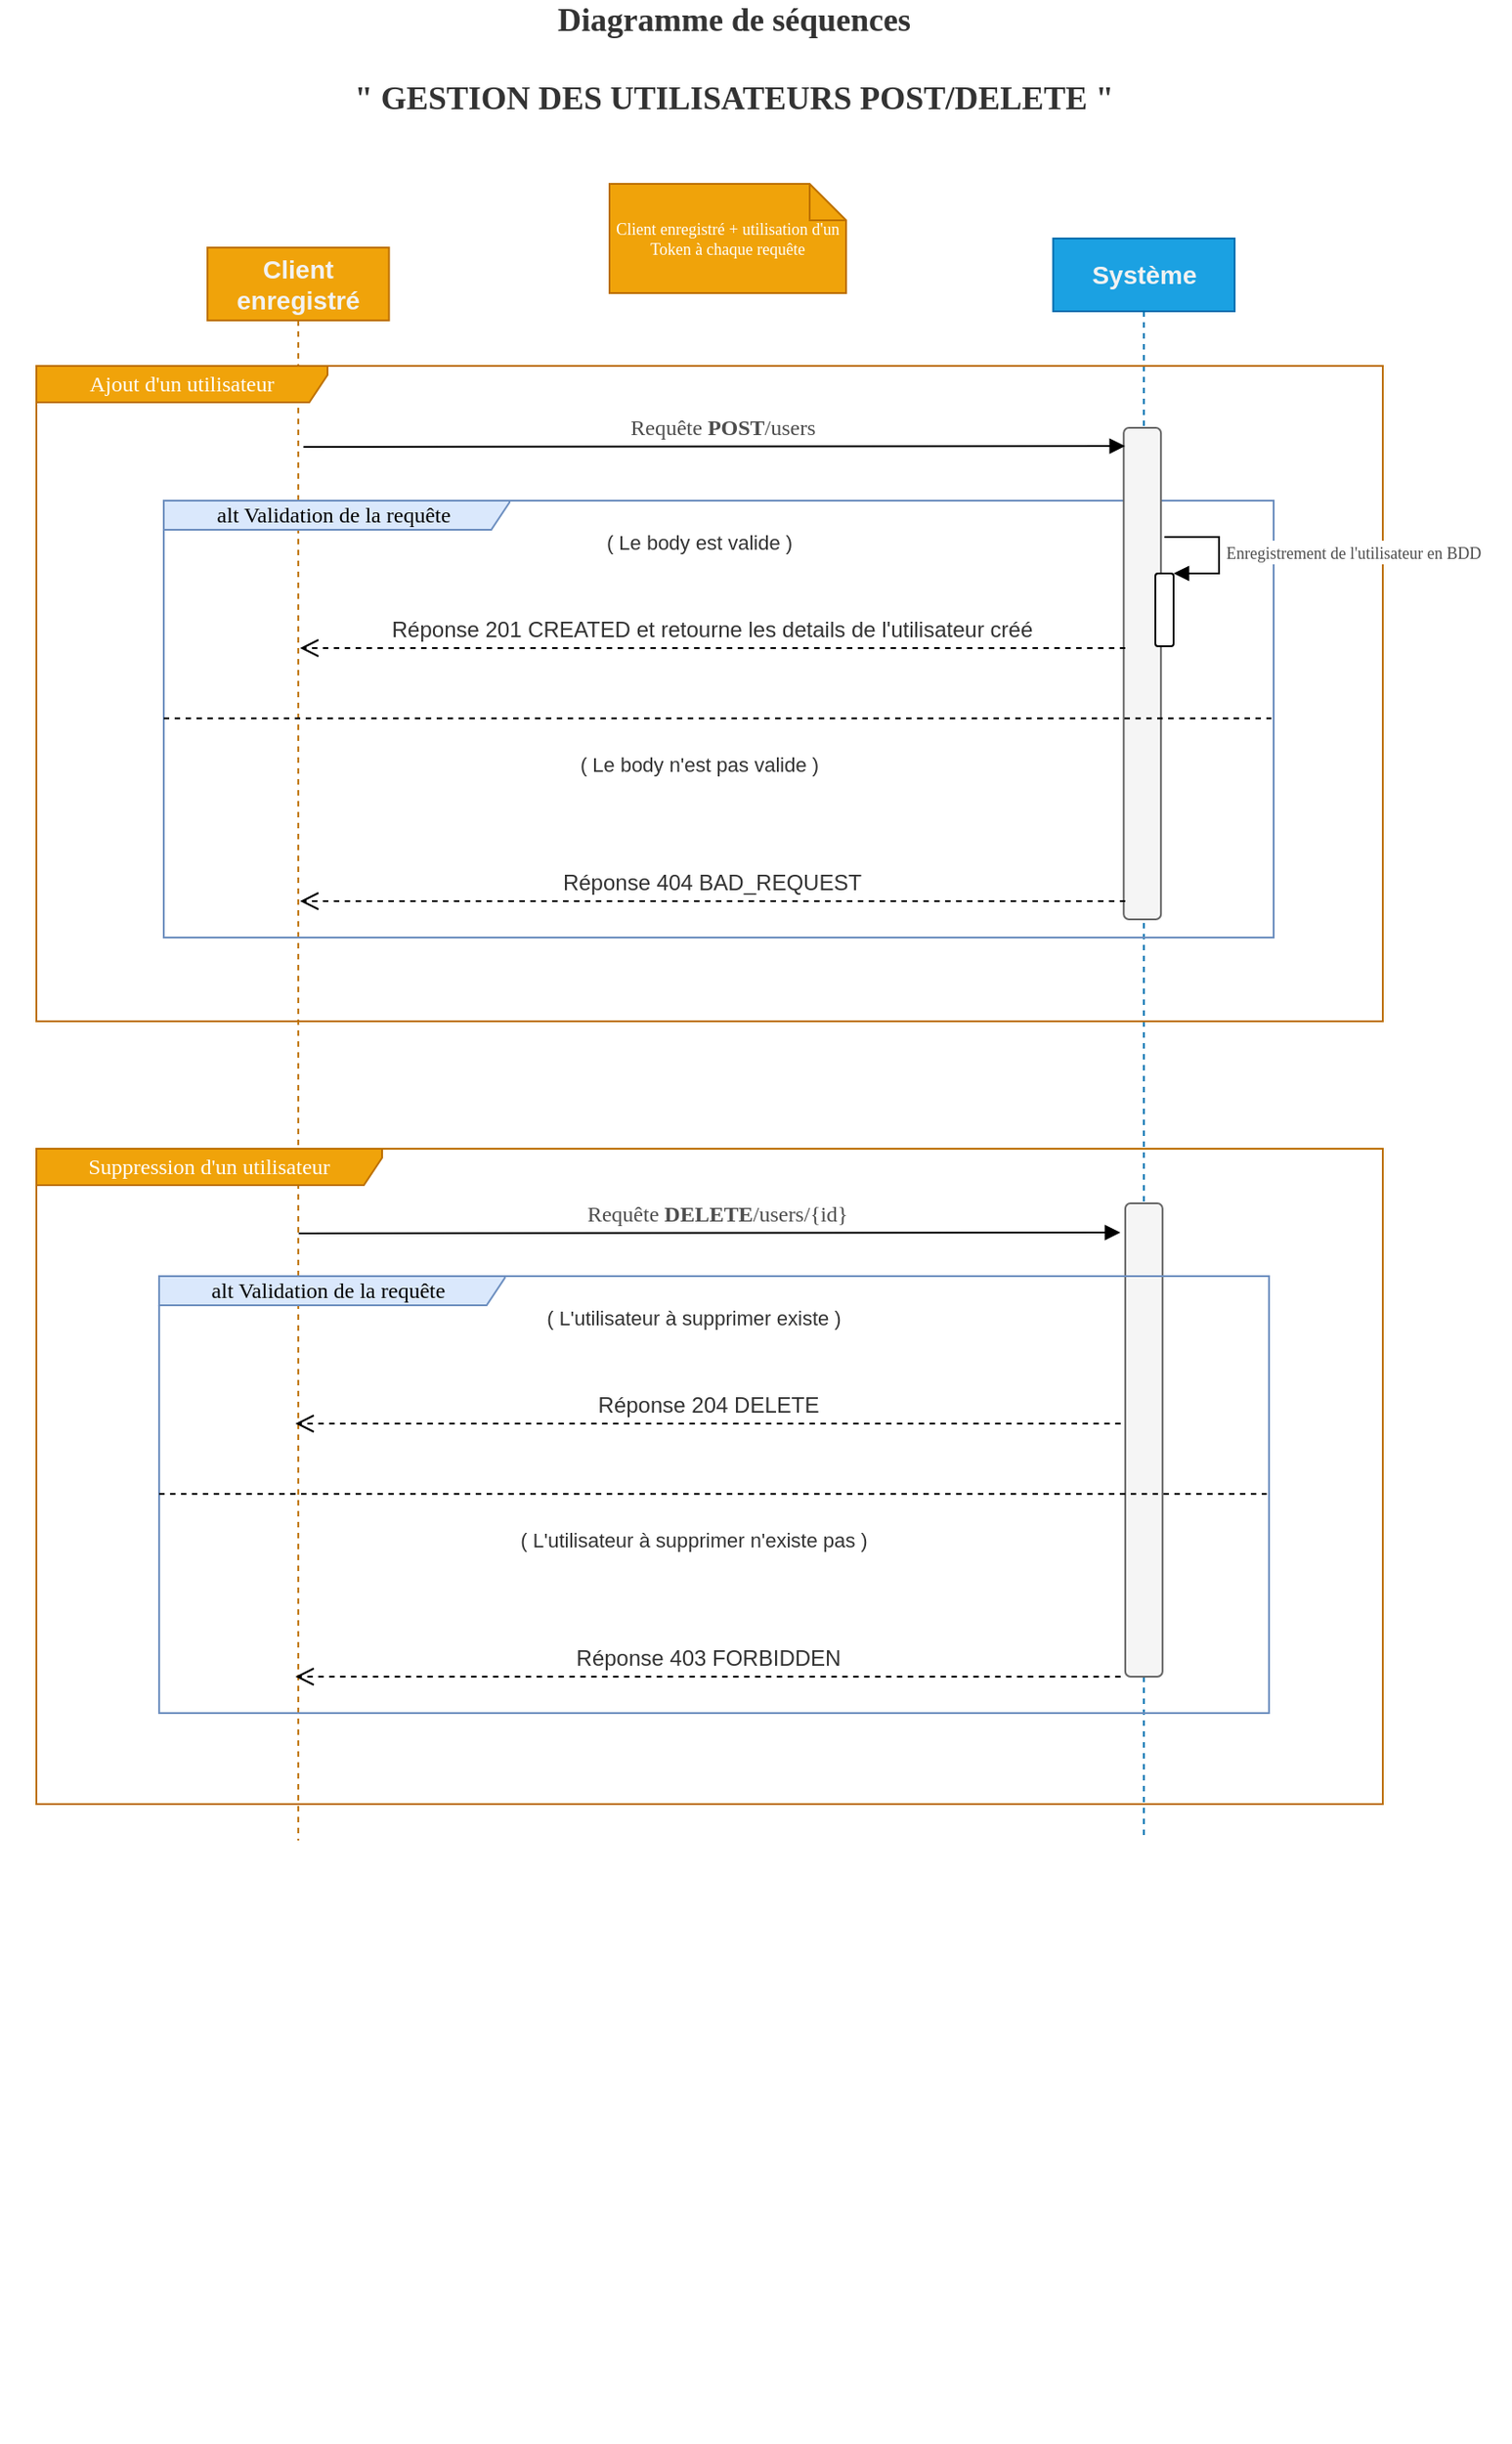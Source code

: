 <mxfile version="20.7.4" type="device"><diagram id="lBML0VjTi96FNJ7ZO7Gv" name="Page-1"><mxGraphModel dx="265" dy="-770" grid="1" gridSize="10" guides="1" tooltips="1" connect="0" arrows="1" fold="1" page="1" pageScale="1" pageWidth="1169" pageHeight="1654" math="0" shadow="0"><root><mxCell id="0"/><mxCell id="1" parent="0"/><mxCell id="7r6qJP3FD4ljChSPpY2S-17" value="Diagramme de séquences&lt;br&gt;&lt;br&gt;&quot; GESTION DES UTILISATEURS POST/DELETE &quot;" style="text;html=1;strokeColor=none;fillColor=none;align=center;verticalAlign=middle;whiteSpace=wrap;rounded=0;labelBackgroundColor=default;fontFamily=Verdana;fontSize=18;fontColor=#333333;fontStyle=1" parent="1" vertex="1"><mxGeometry x="1485" y="1740" width="536.5" height="63.75" as="geometry"/></mxCell><mxCell id="uuSmVoEoCCajv-7GyIA0-20" value="" style="group" parent="1" vertex="1" connectable="0"><mxGeometry x="1350" y="1870" width="830" height="1210" as="geometry"/></mxCell><mxCell id="7r6qJP3FD4ljChSPpY2S-11" value="&lt;font color=&quot;#f2f2f2&quot;&gt;&lt;span style=&quot;font-size: 14px;&quot;&gt;&lt;b&gt;Système&lt;/b&gt;&lt;/span&gt;&lt;/font&gt;" style="shape=umlLifeline;perimeter=lifelinePerimeter;whiteSpace=wrap;html=1;container=1;collapsible=0;recursiveResize=0;outlineConnect=0;fillColor=#1ba1e2;fontColor=#ffffff;strokeColor=#006EAF;" parent="uuSmVoEoCCajv-7GyIA0-20" vertex="1"><mxGeometry x="578.81" width="99.75" height="880" as="geometry"/></mxCell><mxCell id="7r6qJP3FD4ljChSPpY2S-14" value="&lt;b&gt;&lt;font style=&quot;font-size: 14px;&quot; color=&quot;#f2f2f2&quot;&gt;Client&lt;br&gt;enregistré&lt;br&gt;&lt;/font&gt;&lt;/b&gt;" style="shape=umlLifeline;perimeter=lifelinePerimeter;whiteSpace=wrap;html=1;container=1;collapsible=0;recursiveResize=0;outlineConnect=0;fillColor=#f0a30a;fontColor=#000000;strokeColor=#BD7000;" parent="uuSmVoEoCCajv-7GyIA0-20" vertex="1"><mxGeometry x="114.04" y="5" width="99.75" height="875" as="geometry"/></mxCell><mxCell id="keAGCxl5pXa_kqzucZiZ-17" value="&lt;font style=&quot;font-size: 9px;&quot; color=&quot;#ffffff&quot;&gt;Client enregistré + utilisation d'un&lt;br&gt;Token à chaque requête&lt;br&gt;&lt;/font&gt;" style="shape=note;size=20;whiteSpace=wrap;html=1;rounded=1;fontFamily=Verdana;fontSize=9;fillColor=#f0a30a;strokeColor=#BD7000;fontColor=#000000;" parent="uuSmVoEoCCajv-7GyIA0-20" vertex="1"><mxGeometry x="335" y="-30" width="130" height="60" as="geometry"/></mxCell><mxCell id="keAGCxl5pXa_kqzucZiZ-73" value="&lt;font color=&quot;#ffffff&quot;&gt;Ajout d'un utilisateur&lt;/font&gt;" style="shape=umlFrame;whiteSpace=wrap;html=1;rounded=1;fontFamily=Verdana;fontSize=12;width=160;height=20;fillColor=#f0a30a;strokeColor=#BD7000;fontColor=#000000;" parent="uuSmVoEoCCajv-7GyIA0-20" vertex="1"><mxGeometry x="20" y="70" width="740" height="360" as="geometry"/></mxCell><mxCell id="HcuG3Qjy78A4VxHkjDyv-1" value="&lt;font color=&quot;#ffffff&quot;&gt;Suppression d'un utilisateur&lt;/font&gt;" style="shape=umlFrame;whiteSpace=wrap;html=1;rounded=1;fontFamily=Verdana;fontSize=12;width=190;height=20;fillColor=#f0a30a;strokeColor=#BD7000;fontColor=#000000;" vertex="1" parent="uuSmVoEoCCajv-7GyIA0-20"><mxGeometry x="20" y="500" width="740" height="360" as="geometry"/></mxCell><mxCell id="HcuG3Qjy78A4VxHkjDyv-2" value="&lt;font style=&quot;border-color: var(--border-color); font-family: Helvetica; font-size: 14px;&quot; color=&quot;#333333&quot;&gt;&amp;nbsp;&lt;/font&gt;&lt;font color=&quot;#4d4d4d&quot;&gt;Requête &lt;b&gt;DELETE&lt;/b&gt;/users/{id}&lt;/font&gt;" style="text;html=1;align=center;verticalAlign=middle;resizable=0;points=[];autosize=1;strokeColor=none;fillColor=none;fontFamily=Verdana;" vertex="1" parent="uuSmVoEoCCajv-7GyIA0-20"><mxGeometry x="292.45" y="520" width="200" height="30" as="geometry"/></mxCell><mxCell id="HcuG3Qjy78A4VxHkjDyv-3" value="" style="html=1;verticalAlign=bottom;endArrow=block;rounded=0;fontSize=14;fontColor=#F2F2F2;startSize=11;exitX=1.083;exitY=0.006;exitDx=0;exitDy=0;exitPerimeter=0;" edge="1" parent="uuSmVoEoCCajv-7GyIA0-20"><mxGeometry width="80" relative="1" as="geometry"><mxPoint x="164.222" y="546.52" as="sourcePoint"/><mxPoint x="615.783" y="546" as="targetPoint"/></mxGeometry></mxCell><mxCell id="keAGCxl5pXa_kqzucZiZ-4" value="" style="html=1;points=[];perimeter=orthogonalPerimeter;fontSize=14;fillColor=#f5f5f5;strokeColor=#666666;rounded=1;arcSize=14;fontColor=#333333;" parent="uuSmVoEoCCajv-7GyIA0-20" vertex="1"><mxGeometry x="618.45" y="530" width="20.48" height="260" as="geometry"/></mxCell><mxCell id="HcuG3Qjy78A4VxHkjDyv-4" value="alt Validation de la requête&amp;nbsp;" style="shape=umlFrame;whiteSpace=wrap;html=1;rounded=1;fontFamily=Verdana;fontSize=12;width=190;height=16;fillColor=#dae8fc;strokeColor=#6c8ebf;" vertex="1" parent="uuSmVoEoCCajv-7GyIA0-20"><mxGeometry x="87.45" y="570" width="610" height="240" as="geometry"/></mxCell><mxCell id="HcuG3Qjy78A4VxHkjDyv-5" value="&lt;font style=&quot;font-size: 12px;&quot; color=&quot;#333333&quot;&gt;Réponse 204 DELETE&lt;/font&gt;" style="html=1;verticalAlign=bottom;endArrow=open;dashed=1;endSize=8;rounded=0;fontSize=14;fontColor=#F0A30A;entryX=0.9;entryY=0.4;entryDx=0;entryDy=0;entryPerimeter=0;" edge="1" parent="uuSmVoEoCCajv-7GyIA0-20"><mxGeometry relative="1" as="geometry"><mxPoint x="615.893" y="651" as="sourcePoint"/><mxPoint x="162.353" y="651" as="targetPoint"/></mxGeometry></mxCell><mxCell id="HcuG3Qjy78A4VxHkjDyv-6" value="" style="endArrow=none;dashed=1;html=1;rounded=0;fontFamily=Verdana;fontSize=9;fontColor=#4D4D4D;exitX=0;exitY=0.71;exitDx=0;exitDy=0;exitPerimeter=0;entryX=0.998;entryY=0.71;entryDx=0;entryDy=0;entryPerimeter=0;" edge="1" parent="uuSmVoEoCCajv-7GyIA0-20"><mxGeometry width="50" height="50" relative="1" as="geometry"><mxPoint x="87.45" y="689.58" as="sourcePoint"/><mxPoint x="696.23" y="689.58" as="targetPoint"/></mxGeometry></mxCell><mxCell id="HcuG3Qjy78A4VxHkjDyv-7" value="&lt;font style=&quot;font-size: 12px;&quot; color=&quot;#333333&quot;&gt;Réponse 403 FORBIDDEN&lt;/font&gt;" style="html=1;verticalAlign=bottom;endArrow=open;dashed=1;endSize=8;rounded=0;fontSize=14;fontColor=#F0A30A;entryX=0.9;entryY=0.4;entryDx=0;entryDy=0;entryPerimeter=0;" edge="1" parent="uuSmVoEoCCajv-7GyIA0-20"><mxGeometry relative="1" as="geometry"><mxPoint x="615.893" y="790" as="sourcePoint"/><mxPoint x="162.353" y="790" as="targetPoint"/></mxGeometry></mxCell><mxCell id="HcuG3Qjy78A4VxHkjDyv-8" value="&lt;span style=&quot;color: rgb(51, 51, 51); font-family: Helvetica; font-size: 11px;&quot;&gt;( L'utilisateur à supprimer existe )&lt;/span&gt;" style="text;html=1;align=center;verticalAlign=middle;resizable=0;points=[];autosize=1;strokeColor=none;fillColor=none;fontFamily=Verdana;" vertex="1" parent="uuSmVoEoCCajv-7GyIA0-20"><mxGeometry x="286.01" y="578" width="190" height="30" as="geometry"/></mxCell><mxCell id="HcuG3Qjy78A4VxHkjDyv-9" value="&lt;span style=&quot;color: rgb(51, 51, 51); font-family: Helvetica; font-size: 11px;&quot;&gt;( L'utilisateur à supprimer n'existe pas )&lt;/span&gt;" style="text;html=1;align=center;verticalAlign=middle;resizable=0;points=[];autosize=1;strokeColor=none;fillColor=none;fontFamily=Verdana;" vertex="1" parent="uuSmVoEoCCajv-7GyIA0-20"><mxGeometry x="276.01" y="700" width="210" height="30" as="geometry"/></mxCell><mxCell id="keAGCxl5pXa_kqzucZiZ-3" value="&lt;font style=&quot;border-color: var(--border-color); font-family: Helvetica; font-size: 14px;&quot; color=&quot;#333333&quot;&gt;&amp;nbsp;&lt;/font&gt;&lt;font color=&quot;#4d4d4d&quot;&gt;Requête &lt;b&gt;POST&lt;/b&gt;/users&lt;/font&gt;" style="text;html=1;align=center;verticalAlign=middle;resizable=0;points=[];autosize=1;strokeColor=none;fillColor=none;fontFamily=Verdana;" parent="1" vertex="1"><mxGeometry x="1670" y="1958" width="150" height="30" as="geometry"/></mxCell><mxCell id="keAGCxl5pXa_kqzucZiZ-23" value="alt Validation de la requête&amp;nbsp;" style="shape=umlFrame;whiteSpace=wrap;html=1;rounded=1;fontFamily=Verdana;fontSize=12;width=190;height=16;fillColor=#dae8fc;strokeColor=#6c8ebf;" parent="1" vertex="1"><mxGeometry x="1440" y="2014" width="610" height="240" as="geometry"/></mxCell><mxCell id="7r6qJP3FD4ljChSPpY2S-12" value="" style="html=1;points=[];perimeter=orthogonalPerimeter;fontSize=14;fillColor=#f5f5f5;strokeColor=#666666;rounded=1;arcSize=14;fontColor=#333333;" parent="1" vertex="1"><mxGeometry x="1967.61" y="1974" width="20.48" height="270" as="geometry"/></mxCell><mxCell id="7r6qJP3FD4ljChSPpY2S-32" value="&lt;font style=&quot;font-size: 12px;&quot; color=&quot;#333333&quot;&gt;Réponse 201 CREATED et retourne les details de l'utilisateur créé&lt;/font&gt;" style="html=1;verticalAlign=bottom;endArrow=open;dashed=1;endSize=8;rounded=0;fontSize=14;fontColor=#F0A30A;entryX=0.9;entryY=0.4;entryDx=0;entryDy=0;entryPerimeter=0;" parent="1" edge="1"><mxGeometry relative="1" as="geometry"><mxPoint x="1968.443" y="2095" as="sourcePoint"/><mxPoint x="1514.903" y="2095" as="targetPoint"/></mxGeometry></mxCell><mxCell id="keAGCxl5pXa_kqzucZiZ-19" value="" style="html=1;points=[];perimeter=orthogonalPerimeter;rounded=1;fontFamily=Verdana;fontSize=11;fontColor=#333333;" parent="1" vertex="1"><mxGeometry x="1985" y="2054" width="10" height="40" as="geometry"/></mxCell><mxCell id="keAGCxl5pXa_kqzucZiZ-20" value="&lt;font style=&quot;font-size: 9px;&quot; color=&quot;#4d4d4d&quot;&gt;Enregistrement de l'utilisateur en BDD&lt;/font&gt;" style="edgeStyle=orthogonalEdgeStyle;html=1;align=left;spacingLeft=2;endArrow=block;rounded=0;entryX=1;entryY=0;fontFamily=Verdana;fontSize=11;fontColor=#333333;" parent="1" target="keAGCxl5pXa_kqzucZiZ-19" edge="1"><mxGeometry relative="1" as="geometry"><mxPoint x="1990" y="2034" as="sourcePoint"/><Array as="points"><mxPoint x="2020" y="2034"/></Array></mxGeometry></mxCell><mxCell id="keAGCxl5pXa_kqzucZiZ-24" value="" style="endArrow=none;dashed=1;html=1;rounded=0;fontFamily=Verdana;fontSize=9;fontColor=#4D4D4D;exitX=0;exitY=0.71;exitDx=0;exitDy=0;exitPerimeter=0;entryX=0.998;entryY=0.71;entryDx=0;entryDy=0;entryPerimeter=0;" parent="1" edge="1"><mxGeometry width="50" height="50" relative="1" as="geometry"><mxPoint x="1440" y="2133.58" as="sourcePoint"/><mxPoint x="2048.78" y="2133.58" as="targetPoint"/></mxGeometry></mxCell><mxCell id="keAGCxl5pXa_kqzucZiZ-27" value="&lt;font style=&quot;font-size: 12px;&quot; color=&quot;#333333&quot;&gt;Réponse 404 BAD_REQUEST&lt;/font&gt;" style="html=1;verticalAlign=bottom;endArrow=open;dashed=1;endSize=8;rounded=0;fontSize=14;fontColor=#F0A30A;entryX=0.9;entryY=0.4;entryDx=0;entryDy=0;entryPerimeter=0;" parent="1" edge="1"><mxGeometry relative="1" as="geometry"><mxPoint x="1968.443" y="2234" as="sourcePoint"/><mxPoint x="1514.903" y="2234" as="targetPoint"/></mxGeometry></mxCell><mxCell id="keAGCxl5pXa_kqzucZiZ-28" value="&lt;span style=&quot;color: rgb(51, 51, 51); font-family: Helvetica; font-size: 11px;&quot;&gt;( Le body est valide )&lt;/span&gt;" style="text;html=1;align=center;verticalAlign=middle;resizable=0;points=[];autosize=1;strokeColor=none;fillColor=none;fontFamily=Verdana;" parent="1" vertex="1"><mxGeometry x="1668.56" y="2022" width="130" height="30" as="geometry"/></mxCell><mxCell id="keAGCxl5pXa_kqzucZiZ-29" value="&lt;span style=&quot;color: rgb(51, 51, 51); font-family: Helvetica; font-size: 11px;&quot;&gt;( Le body n'est pas valide )&lt;/span&gt;" style="text;html=1;align=center;verticalAlign=middle;resizable=0;points=[];autosize=1;strokeColor=none;fillColor=none;fontFamily=Verdana;" parent="1" vertex="1"><mxGeometry x="1658.56" y="2144" width="150" height="30" as="geometry"/></mxCell><mxCell id="keAGCxl5pXa_kqzucZiZ-2" value="" style="html=1;verticalAlign=bottom;endArrow=block;rounded=0;fontSize=14;fontColor=#F2F2F2;startSize=11;exitX=1.083;exitY=0.006;exitDx=0;exitDy=0;exitPerimeter=0;" parent="1" edge="1"><mxGeometry width="80" relative="1" as="geometry"><mxPoint x="1516.772" y="1984.52" as="sourcePoint"/><mxPoint x="1968.333" y="1984" as="targetPoint"/></mxGeometry></mxCell></root></mxGraphModel></diagram></mxfile>